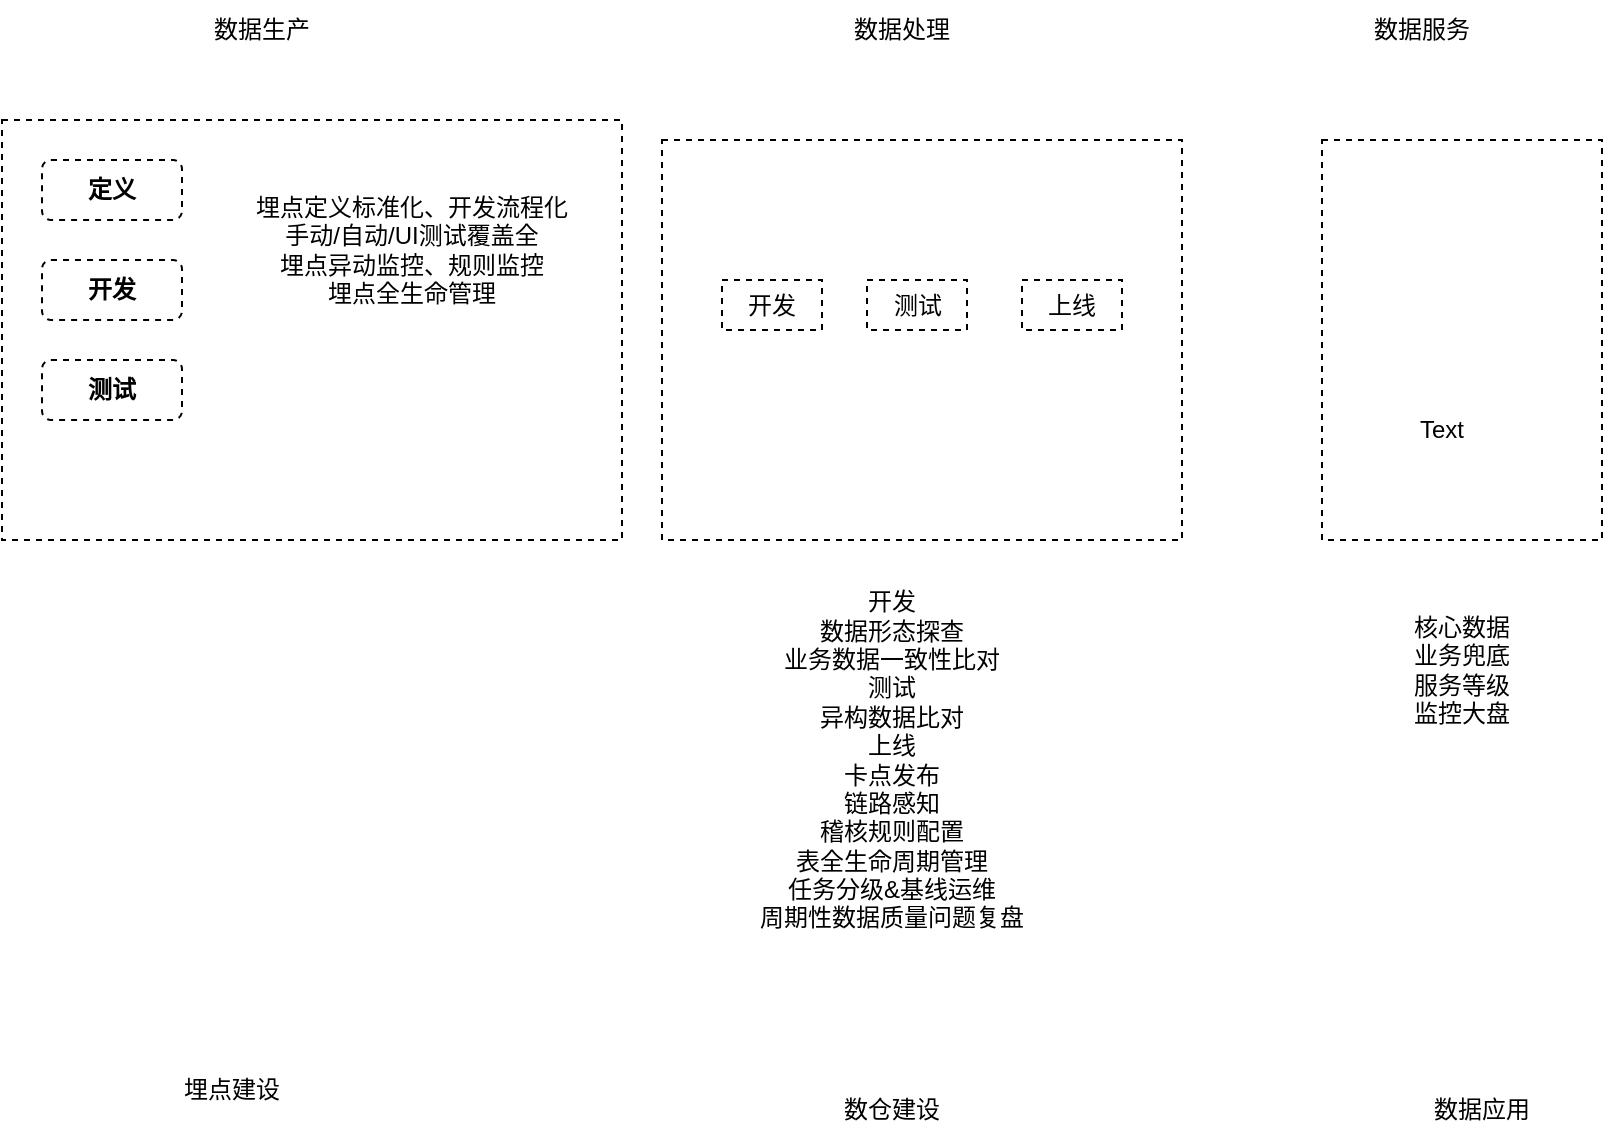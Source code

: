 <mxfile version="16.6.5" type="github">
  <diagram id="VeE7li5wM5BbzBFu2hIH" name="第 1 页">
    <mxGraphModel dx="1937" dy="455" grid="1" gridSize="10" guides="1" tooltips="1" connect="1" arrows="1" fold="1" page="1" pageScale="1" pageWidth="827" pageHeight="1169" math="0" shadow="0">
      <root>
        <mxCell id="0" />
        <mxCell id="1" parent="0" />
        <mxCell id="iL24kiF9AvWuWapnE7Iy-1" value="" style="rounded=0;whiteSpace=wrap;html=1;dashed=1;" vertex="1" parent="1">
          <mxGeometry x="-110" y="230" width="310" height="210" as="geometry" />
        </mxCell>
        <mxCell id="iL24kiF9AvWuWapnE7Iy-2" value="" style="rounded=0;whiteSpace=wrap;html=1;dashed=1;" vertex="1" parent="1">
          <mxGeometry x="220" y="240" width="260" height="200" as="geometry" />
        </mxCell>
        <mxCell id="iL24kiF9AvWuWapnE7Iy-3" value="" style="rounded=0;whiteSpace=wrap;html=1;dashed=1;" vertex="1" parent="1">
          <mxGeometry x="550" y="240" width="140" height="200" as="geometry" />
        </mxCell>
        <mxCell id="iL24kiF9AvWuWapnE7Iy-4" value="数据生产" style="text;html=1;strokeColor=none;fillColor=none;align=center;verticalAlign=middle;whiteSpace=wrap;rounded=0;" vertex="1" parent="1">
          <mxGeometry x="-10" y="170" width="60" height="30" as="geometry" />
        </mxCell>
        <mxCell id="iL24kiF9AvWuWapnE7Iy-5" value="数据处理" style="text;html=1;strokeColor=none;fillColor=none;align=center;verticalAlign=middle;whiteSpace=wrap;rounded=0;" vertex="1" parent="1">
          <mxGeometry x="310" y="170" width="60" height="30" as="geometry" />
        </mxCell>
        <mxCell id="iL24kiF9AvWuWapnE7Iy-6" value="数据服务" style="text;html=1;strokeColor=none;fillColor=none;align=center;verticalAlign=middle;whiteSpace=wrap;rounded=0;" vertex="1" parent="1">
          <mxGeometry x="570" y="170" width="60" height="30" as="geometry" />
        </mxCell>
        <mxCell id="iL24kiF9AvWuWapnE7Iy-8" value="开发" style="rounded=0;whiteSpace=wrap;html=1;dashed=1;" vertex="1" parent="1">
          <mxGeometry x="250" y="310" width="50" height="25" as="geometry" />
        </mxCell>
        <mxCell id="iL24kiF9AvWuWapnE7Iy-9" value="测试" style="rounded=0;whiteSpace=wrap;html=1;dashed=1;" vertex="1" parent="1">
          <mxGeometry x="322.5" y="310" width="50" height="25" as="geometry" />
        </mxCell>
        <mxCell id="iL24kiF9AvWuWapnE7Iy-10" value="上线" style="rounded=0;whiteSpace=wrap;html=1;dashed=1;" vertex="1" parent="1">
          <mxGeometry x="400" y="310" width="50" height="25" as="geometry" />
        </mxCell>
        <mxCell id="iL24kiF9AvWuWapnE7Iy-13" value="埋点建设" style="text;html=1;strokeColor=none;fillColor=none;align=center;verticalAlign=middle;whiteSpace=wrap;rounded=0;dashed=1;" vertex="1" parent="1">
          <mxGeometry x="-65" y="700" width="140" height="30" as="geometry" />
        </mxCell>
        <mxCell id="iL24kiF9AvWuWapnE7Iy-14" value="数仓建设" style="text;html=1;strokeColor=none;fillColor=none;align=center;verticalAlign=middle;whiteSpace=wrap;rounded=0;dashed=1;" vertex="1" parent="1">
          <mxGeometry x="265" y="710" width="140" height="30" as="geometry" />
        </mxCell>
        <mxCell id="iL24kiF9AvWuWapnE7Iy-15" value="数据应用" style="text;html=1;strokeColor=none;fillColor=none;align=center;verticalAlign=middle;whiteSpace=wrap;rounded=0;dashed=1;" vertex="1" parent="1">
          <mxGeometry x="560" y="710" width="140" height="30" as="geometry" />
        </mxCell>
        <mxCell id="iL24kiF9AvWuWapnE7Iy-17" value="&lt;h4&gt;定义&lt;/h4&gt;" style="rounded=1;whiteSpace=wrap;html=1;dashed=1;" vertex="1" parent="1">
          <mxGeometry x="-90" y="250" width="70" height="30" as="geometry" />
        </mxCell>
        <mxCell id="iL24kiF9AvWuWapnE7Iy-23" value="&lt;div&gt;开发&lt;/div&gt;&lt;div&gt;数据形态探查&lt;/div&gt;&lt;div&gt;业务数据一致性比对&lt;/div&gt;&lt;div&gt;测试&lt;/div&gt;&lt;div&gt;异构数据比对&lt;/div&gt;&lt;div&gt;上线&lt;/div&gt;&lt;div&gt;卡点发布&lt;/div&gt;&lt;div&gt;链路感知&lt;/div&gt;&lt;div&gt;稽核规则配置&lt;/div&gt;&lt;div&gt;表全生命周期管理&lt;/div&gt;&lt;div&gt;任务分级&amp;amp;基线运维&lt;/div&gt;&lt;div&gt;周期性数据质量问题复盘&lt;/div&gt;" style="text;html=1;strokeColor=none;fillColor=none;align=center;verticalAlign=middle;whiteSpace=wrap;rounded=0;dashed=1;" vertex="1" parent="1">
          <mxGeometry x="230" y="540" width="210" height="20" as="geometry" />
        </mxCell>
        <mxCell id="iL24kiF9AvWuWapnE7Iy-25" value="&lt;div&gt;埋点定义标准化、开发流程化&lt;/div&gt;&lt;div&gt;手动/自动/UI测试覆盖全&lt;/div&gt;&lt;div&gt;埋点异动监控、规则监控&lt;/div&gt;&lt;div&gt;埋点全生命管理&lt;/div&gt;" style="text;html=1;strokeColor=none;fillColor=none;align=center;verticalAlign=middle;whiteSpace=wrap;rounded=0;dashed=1;" vertex="1" parent="1">
          <mxGeometry x="10" y="240" width="170" height="110" as="geometry" />
        </mxCell>
        <mxCell id="iL24kiF9AvWuWapnE7Iy-26" value="Text" style="text;html=1;strokeColor=none;fillColor=none;align=center;verticalAlign=middle;whiteSpace=wrap;rounded=0;dashed=1;" vertex="1" parent="1">
          <mxGeometry x="580" y="370" width="60" height="30" as="geometry" />
        </mxCell>
        <mxCell id="iL24kiF9AvWuWapnE7Iy-27" value="&lt;div&gt;核心数据业务兜底&lt;/div&gt;&lt;div&gt;服务等级&lt;/div&gt;&lt;div&gt;监控大盘&lt;/div&gt;" style="text;html=1;strokeColor=none;fillColor=none;align=center;verticalAlign=middle;whiteSpace=wrap;rounded=0;dashed=1;" vertex="1" parent="1">
          <mxGeometry x="590" y="490" width="60" height="30" as="geometry" />
        </mxCell>
        <mxCell id="iL24kiF9AvWuWapnE7Iy-30" value="&lt;h4&gt;开发&lt;/h4&gt;" style="rounded=1;whiteSpace=wrap;html=1;dashed=1;" vertex="1" parent="1">
          <mxGeometry x="-90" y="300" width="70" height="30" as="geometry" />
        </mxCell>
        <mxCell id="iL24kiF9AvWuWapnE7Iy-35" value="&lt;h4&gt;测试&lt;/h4&gt;" style="rounded=1;whiteSpace=wrap;html=1;dashed=1;" vertex="1" parent="1">
          <mxGeometry x="-90" y="350" width="70" height="30" as="geometry" />
        </mxCell>
      </root>
    </mxGraphModel>
  </diagram>
</mxfile>
